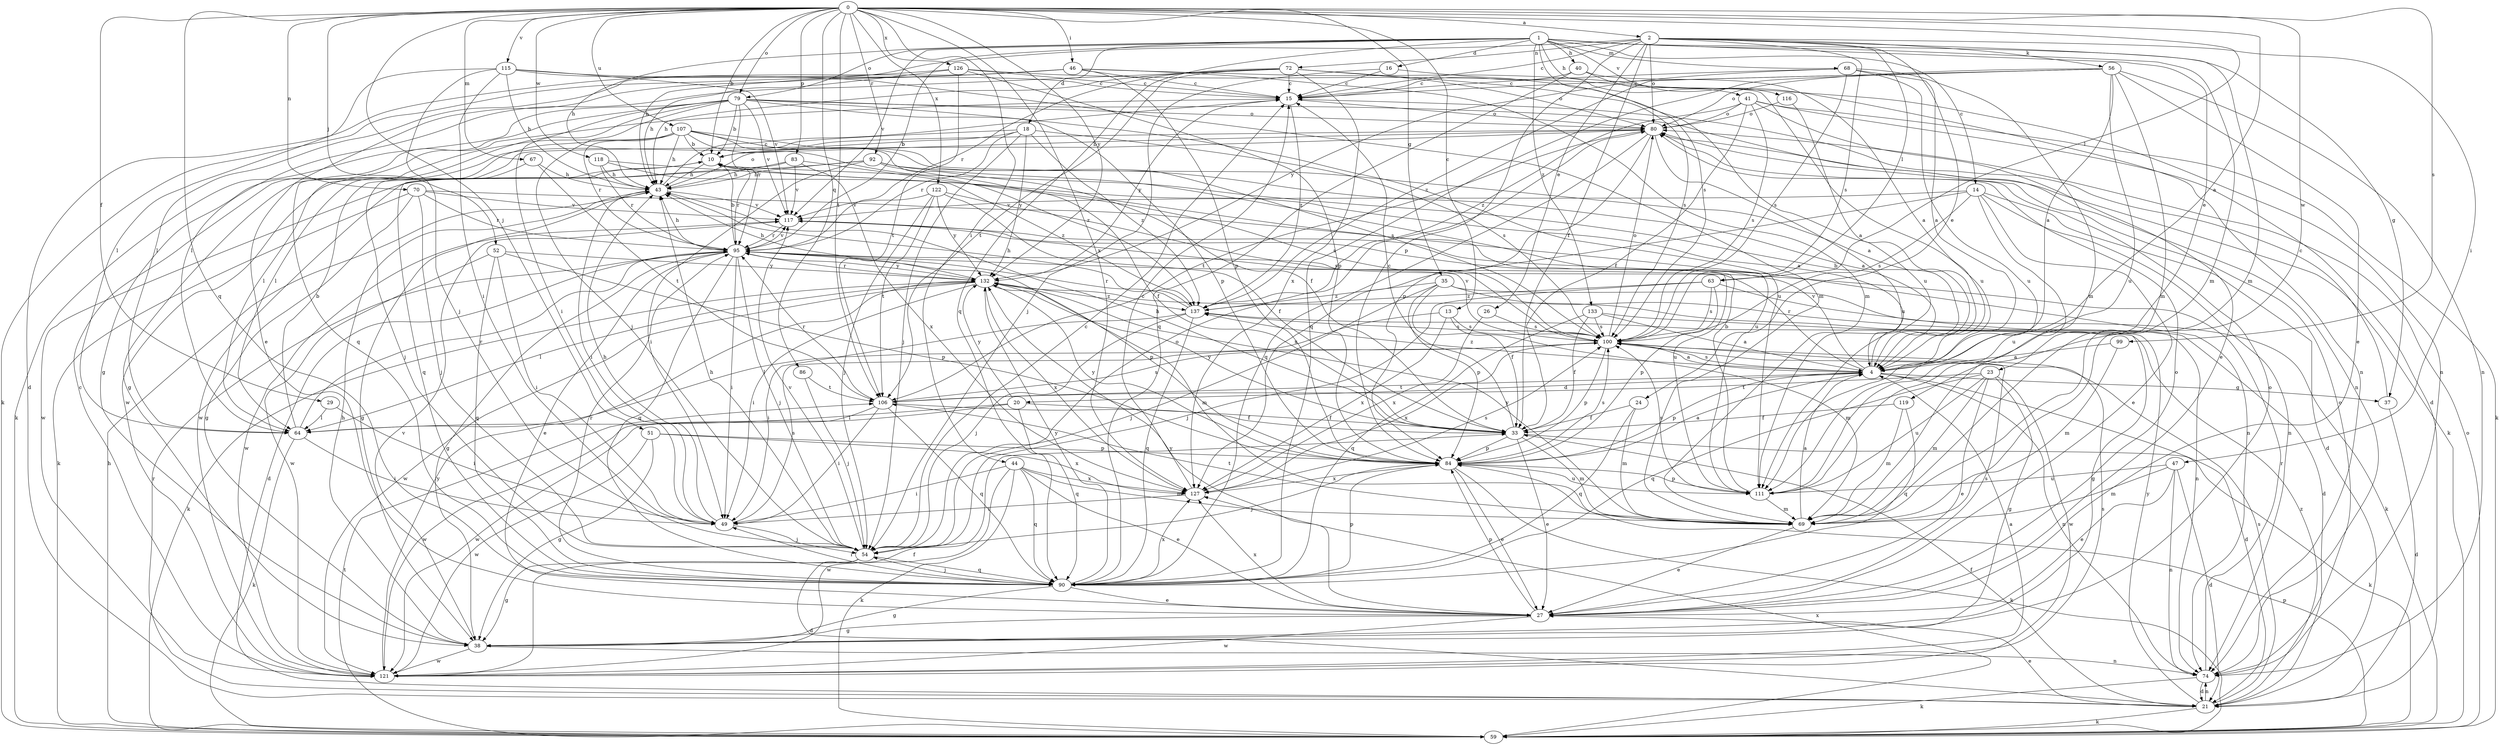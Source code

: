 strict digraph  {
0;
1;
2;
4;
10;
13;
14;
15;
16;
18;
20;
21;
23;
24;
26;
27;
29;
33;
35;
37;
38;
40;
41;
43;
44;
46;
47;
49;
51;
52;
54;
56;
59;
63;
64;
67;
68;
69;
70;
72;
74;
79;
80;
83;
84;
86;
90;
92;
95;
99;
100;
106;
107;
111;
115;
116;
117;
118;
119;
121;
122;
126;
127;
132;
133;
137;
0 -> 2  [label=a];
0 -> 4  [label=a];
0 -> 10  [label=b];
0 -> 13  [label=c];
0 -> 29  [label=f];
0 -> 35  [label=g];
0 -> 44  [label=i];
0 -> 46  [label=i];
0 -> 51  [label=j];
0 -> 52  [label=j];
0 -> 63  [label=l];
0 -> 67  [label=m];
0 -> 70  [label=n];
0 -> 79  [label=o];
0 -> 83  [label=p];
0 -> 86  [label=q];
0 -> 90  [label=q];
0 -> 92  [label=r];
0 -> 99  [label=s];
0 -> 106  [label=t];
0 -> 107  [label=u];
0 -> 115  [label=v];
0 -> 118  [label=w];
0 -> 119  [label=w];
0 -> 122  [label=x];
0 -> 126  [label=x];
0 -> 127  [label=x];
0 -> 132  [label=y];
1 -> 14  [label=c];
1 -> 16  [label=d];
1 -> 18  [label=d];
1 -> 23  [label=e];
1 -> 37  [label=g];
1 -> 40  [label=h];
1 -> 41  [label=h];
1 -> 43  [label=h];
1 -> 68  [label=m];
1 -> 69  [label=m];
1 -> 79  [label=o];
1 -> 90  [label=q];
1 -> 95  [label=r];
1 -> 100  [label=s];
1 -> 116  [label=v];
1 -> 117  [label=v];
1 -> 133  [label=z];
2 -> 15  [label=c];
2 -> 24  [label=e];
2 -> 26  [label=e];
2 -> 33  [label=f];
2 -> 43  [label=h];
2 -> 47  [label=i];
2 -> 56  [label=k];
2 -> 63  [label=l];
2 -> 69  [label=m];
2 -> 72  [label=n];
2 -> 80  [label=o];
2 -> 84  [label=p];
2 -> 100  [label=s];
4 -> 10  [label=b];
4 -> 20  [label=d];
4 -> 21  [label=d];
4 -> 37  [label=g];
4 -> 74  [label=n];
4 -> 84  [label=p];
4 -> 95  [label=r];
4 -> 100  [label=s];
4 -> 106  [label=t];
4 -> 117  [label=v];
4 -> 137  [label=z];
10 -> 43  [label=h];
10 -> 90  [label=q];
10 -> 95  [label=r];
13 -> 64  [label=l];
13 -> 69  [label=m];
13 -> 100  [label=s];
13 -> 127  [label=x];
14 -> 21  [label=d];
14 -> 27  [label=e];
14 -> 74  [label=n];
14 -> 100  [label=s];
14 -> 111  [label=u];
14 -> 117  [label=v];
14 -> 127  [label=x];
15 -> 80  [label=o];
15 -> 132  [label=y];
15 -> 137  [label=z];
16 -> 15  [label=c];
16 -> 54  [label=j];
16 -> 111  [label=u];
18 -> 10  [label=b];
18 -> 54  [label=j];
18 -> 95  [label=r];
18 -> 100  [label=s];
18 -> 121  [label=w];
18 -> 132  [label=y];
18 -> 137  [label=z];
20 -> 33  [label=f];
20 -> 64  [label=l];
20 -> 90  [label=q];
20 -> 121  [label=w];
20 -> 132  [label=y];
21 -> 27  [label=e];
21 -> 33  [label=f];
21 -> 59  [label=k];
21 -> 74  [label=n];
21 -> 95  [label=r];
21 -> 100  [label=s];
21 -> 132  [label=y];
21 -> 137  [label=z];
23 -> 27  [label=e];
23 -> 38  [label=g];
23 -> 69  [label=m];
23 -> 90  [label=q];
23 -> 106  [label=t];
23 -> 111  [label=u];
23 -> 121  [label=w];
24 -> 33  [label=f];
24 -> 69  [label=m];
24 -> 90  [label=q];
26 -> 100  [label=s];
26 -> 127  [label=x];
27 -> 38  [label=g];
27 -> 80  [label=o];
27 -> 84  [label=p];
27 -> 100  [label=s];
27 -> 121  [label=w];
27 -> 127  [label=x];
27 -> 132  [label=y];
29 -> 49  [label=i];
29 -> 64  [label=l];
33 -> 15  [label=c];
33 -> 27  [label=e];
33 -> 43  [label=h];
33 -> 59  [label=k];
33 -> 69  [label=m];
33 -> 84  [label=p];
33 -> 132  [label=y];
35 -> 33  [label=f];
35 -> 54  [label=j];
35 -> 59  [label=k];
35 -> 74  [label=n];
35 -> 84  [label=p];
35 -> 137  [label=z];
37 -> 15  [label=c];
37 -> 21  [label=d];
38 -> 43  [label=h];
38 -> 74  [label=n];
38 -> 80  [label=o];
38 -> 117  [label=v];
38 -> 121  [label=w];
40 -> 4  [label=a];
40 -> 15  [label=c];
40 -> 90  [label=q];
40 -> 111  [label=u];
41 -> 21  [label=d];
41 -> 27  [label=e];
41 -> 33  [label=f];
41 -> 59  [label=k];
41 -> 80  [label=o];
41 -> 100  [label=s];
41 -> 137  [label=z];
43 -> 15  [label=c];
43 -> 38  [label=g];
43 -> 49  [label=i];
43 -> 80  [label=o];
43 -> 117  [label=v];
44 -> 27  [label=e];
44 -> 49  [label=i];
44 -> 59  [label=k];
44 -> 69  [label=m];
44 -> 90  [label=q];
44 -> 121  [label=w];
44 -> 127  [label=x];
46 -> 15  [label=c];
46 -> 27  [label=e];
46 -> 59  [label=k];
46 -> 64  [label=l];
46 -> 69  [label=m];
46 -> 74  [label=n];
46 -> 84  [label=p];
47 -> 21  [label=d];
47 -> 27  [label=e];
47 -> 69  [label=m];
47 -> 74  [label=n];
47 -> 111  [label=u];
49 -> 43  [label=h];
49 -> 54  [label=j];
49 -> 100  [label=s];
51 -> 38  [label=g];
51 -> 84  [label=p];
51 -> 121  [label=w];
51 -> 127  [label=x];
52 -> 49  [label=i];
52 -> 84  [label=p];
52 -> 90  [label=q];
52 -> 121  [label=w];
52 -> 132  [label=y];
54 -> 15  [label=c];
54 -> 21  [label=d];
54 -> 38  [label=g];
54 -> 43  [label=h];
54 -> 80  [label=o];
54 -> 90  [label=q];
54 -> 117  [label=v];
56 -> 4  [label=a];
56 -> 15  [label=c];
56 -> 27  [label=e];
56 -> 69  [label=m];
56 -> 74  [label=n];
56 -> 80  [label=o];
56 -> 90  [label=q];
56 -> 111  [label=u];
56 -> 137  [label=z];
59 -> 43  [label=h];
59 -> 80  [label=o];
59 -> 84  [label=p];
59 -> 106  [label=t];
59 -> 127  [label=x];
63 -> 21  [label=d];
63 -> 54  [label=j];
63 -> 84  [label=p];
63 -> 100  [label=s];
63 -> 137  [label=z];
64 -> 10  [label=b];
64 -> 49  [label=i];
64 -> 59  [label=k];
64 -> 95  [label=r];
67 -> 43  [label=h];
67 -> 54  [label=j];
67 -> 106  [label=t];
68 -> 4  [label=a];
68 -> 15  [label=c];
68 -> 69  [label=m];
68 -> 100  [label=s];
68 -> 111  [label=u];
68 -> 132  [label=y];
69 -> 4  [label=a];
69 -> 27  [label=e];
69 -> 106  [label=t];
69 -> 132  [label=y];
70 -> 38  [label=g];
70 -> 54  [label=j];
70 -> 59  [label=k];
70 -> 74  [label=n];
70 -> 95  [label=r];
70 -> 117  [label=v];
72 -> 15  [label=c];
72 -> 43  [label=h];
72 -> 64  [label=l];
72 -> 80  [label=o];
72 -> 95  [label=r];
72 -> 100  [label=s];
72 -> 106  [label=t];
72 -> 127  [label=x];
74 -> 21  [label=d];
74 -> 59  [label=k];
74 -> 80  [label=o];
74 -> 95  [label=r];
79 -> 10  [label=b];
79 -> 38  [label=g];
79 -> 49  [label=i];
79 -> 54  [label=j];
79 -> 59  [label=k];
79 -> 74  [label=n];
79 -> 80  [label=o];
79 -> 84  [label=p];
79 -> 90  [label=q];
79 -> 95  [label=r];
79 -> 111  [label=u];
79 -> 117  [label=v];
80 -> 10  [label=b];
80 -> 59  [label=k];
80 -> 64  [label=l];
80 -> 84  [label=p];
80 -> 90  [label=q];
80 -> 106  [label=t];
80 -> 111  [label=u];
83 -> 43  [label=h];
83 -> 100  [label=s];
83 -> 117  [label=v];
83 -> 121  [label=w];
83 -> 127  [label=x];
84 -> 4  [label=a];
84 -> 27  [label=e];
84 -> 54  [label=j];
84 -> 59  [label=k];
84 -> 100  [label=s];
84 -> 111  [label=u];
84 -> 127  [label=x];
84 -> 132  [label=y];
86 -> 54  [label=j];
86 -> 106  [label=t];
90 -> 27  [label=e];
90 -> 38  [label=g];
90 -> 49  [label=i];
90 -> 54  [label=j];
90 -> 84  [label=p];
90 -> 95  [label=r];
90 -> 127  [label=x];
90 -> 132  [label=y];
92 -> 4  [label=a];
92 -> 33  [label=f];
92 -> 43  [label=h];
92 -> 49  [label=i];
92 -> 111  [label=u];
92 -> 121  [label=w];
95 -> 10  [label=b];
95 -> 21  [label=d];
95 -> 27  [label=e];
95 -> 38  [label=g];
95 -> 43  [label=h];
95 -> 49  [label=i];
95 -> 54  [label=j];
95 -> 84  [label=p];
95 -> 90  [label=q];
95 -> 117  [label=v];
95 -> 132  [label=y];
99 -> 4  [label=a];
99 -> 69  [label=m];
100 -> 4  [label=a];
100 -> 80  [label=o];
100 -> 84  [label=p];
100 -> 117  [label=v];
100 -> 127  [label=x];
106 -> 33  [label=f];
106 -> 49  [label=i];
106 -> 90  [label=q];
106 -> 95  [label=r];
106 -> 100  [label=s];
106 -> 121  [label=w];
107 -> 4  [label=a];
107 -> 10  [label=b];
107 -> 33  [label=f];
107 -> 38  [label=g];
107 -> 43  [label=h];
107 -> 64  [label=l];
107 -> 95  [label=r];
107 -> 100  [label=s];
107 -> 137  [label=z];
111 -> 10  [label=b];
111 -> 69  [label=m];
111 -> 84  [label=p];
111 -> 100  [label=s];
115 -> 15  [label=c];
115 -> 43  [label=h];
115 -> 49  [label=i];
115 -> 54  [label=j];
115 -> 64  [label=l];
115 -> 69  [label=m];
115 -> 117  [label=v];
116 -> 4  [label=a];
116 -> 80  [label=o];
117 -> 95  [label=r];
117 -> 111  [label=u];
117 -> 121  [label=w];
118 -> 4  [label=a];
118 -> 43  [label=h];
118 -> 95  [label=r];
118 -> 137  [label=z];
119 -> 33  [label=f];
119 -> 69  [label=m];
119 -> 90  [label=q];
121 -> 4  [label=a];
121 -> 15  [label=c];
121 -> 33  [label=f];
121 -> 100  [label=s];
121 -> 132  [label=y];
122 -> 33  [label=f];
122 -> 54  [label=j];
122 -> 100  [label=s];
122 -> 106  [label=t];
122 -> 117  [label=v];
122 -> 132  [label=y];
126 -> 15  [label=c];
126 -> 21  [label=d];
126 -> 43  [label=h];
126 -> 74  [label=n];
126 -> 84  [label=p];
126 -> 106  [label=t];
127 -> 15  [label=c];
127 -> 49  [label=i];
127 -> 100  [label=s];
132 -> 43  [label=h];
132 -> 49  [label=i];
132 -> 59  [label=k];
132 -> 64  [label=l];
132 -> 69  [label=m];
132 -> 95  [label=r];
132 -> 121  [label=w];
132 -> 127  [label=x];
132 -> 137  [label=z];
133 -> 4  [label=a];
133 -> 33  [label=f];
133 -> 38  [label=g];
133 -> 90  [label=q];
133 -> 100  [label=s];
137 -> 43  [label=h];
137 -> 49  [label=i];
137 -> 54  [label=j];
137 -> 90  [label=q];
137 -> 95  [label=r];
137 -> 100  [label=s];
}
